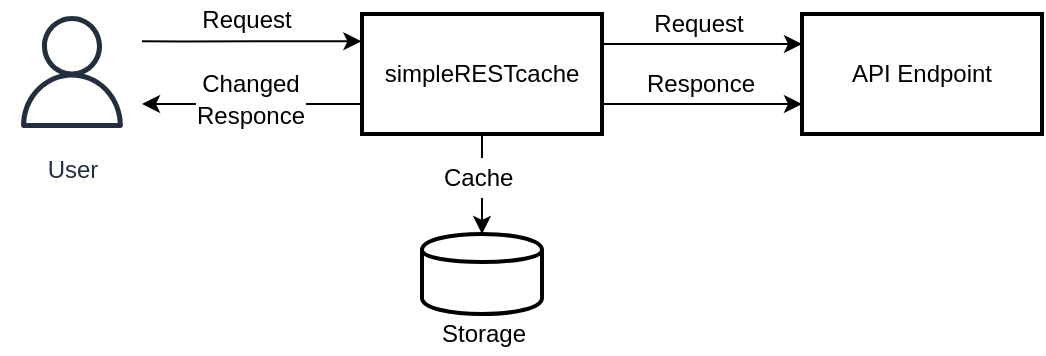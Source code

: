 <mxfile version="10.7.7" type="device"><diagram id="VdoMpHC2FVBcu7IaQSCT" name="Overview"><mxGraphModel dx="599" dy="457" grid="1" gridSize="10" guides="1" tooltips="1" connect="1" arrows="1" fold="1" page="1" pageScale="1" pageWidth="850" pageHeight="1100" math="0" shadow="0"><root><mxCell id="BZ1s_CUWfkt0Uy9bCYvL-0"/><mxCell id="BZ1s_CUWfkt0Uy9bCYvL-1" parent="BZ1s_CUWfkt0Uy9bCYvL-0"/><mxCell id="BZ1s_CUWfkt0Uy9bCYvL-12" style="edgeStyle=orthogonalEdgeStyle;rounded=0;orthogonalLoop=1;jettySize=auto;html=1;exitX=0.5;exitY=1;exitDx=0;exitDy=0;entryX=0.5;entryY=0;entryDx=0;entryDy=0;" edge="1" parent="BZ1s_CUWfkt0Uy9bCYvL-1" source="BZ1s_CUWfkt0Uy9bCYvL-2" target="BZ1s_CUWfkt0Uy9bCYvL-8"><mxGeometry relative="1" as="geometry"/></mxCell><mxCell id="BZ1s_CUWfkt0Uy9bCYvL-13" style="edgeStyle=orthogonalEdgeStyle;rounded=0;orthogonalLoop=1;jettySize=auto;html=1;exitX=1;exitY=0.25;exitDx=0;exitDy=0;entryX=0;entryY=0.25;entryDx=0;entryDy=0;" edge="1" parent="BZ1s_CUWfkt0Uy9bCYvL-1" source="BZ1s_CUWfkt0Uy9bCYvL-2" target="BZ1s_CUWfkt0Uy9bCYvL-7"><mxGeometry relative="1" as="geometry"/></mxCell><mxCell id="BZ1s_CUWfkt0Uy9bCYvL-15" value="Request" style="text;html=1;resizable=0;points=[];align=center;verticalAlign=middle;labelBackgroundColor=#ffffff;" vertex="1" connectable="0" parent="BZ1s_CUWfkt0Uy9bCYvL-13"><mxGeometry x="-0.314" y="3" relative="1" as="geometry"><mxPoint x="13" y="-7" as="offset"/></mxGeometry></mxCell><mxCell id="BZ1s_CUWfkt0Uy9bCYvL-14" style="edgeStyle=orthogonalEdgeStyle;rounded=0;orthogonalLoop=1;jettySize=auto;html=1;exitX=-0.003;exitY=0.128;exitDx=0;exitDy=0;startArrow=classic;startFill=1;endArrow=none;endFill=0;exitPerimeter=0;" edge="1" parent="BZ1s_CUWfkt0Uy9bCYvL-1"><mxGeometry relative="1" as="geometry"><mxPoint x="289.667" y="273.667" as="sourcePoint"/><mxPoint x="180" y="273.667" as="targetPoint"/><Array as="points"><mxPoint x="200" y="274"/><mxPoint x="200" y="274"/></Array></mxGeometry></mxCell><mxCell id="BZ1s_CUWfkt0Uy9bCYvL-19" style="edgeStyle=orthogonalEdgeStyle;rounded=0;orthogonalLoop=1;jettySize=auto;html=1;exitX=0;exitY=0.75;exitDx=0;exitDy=0;startArrow=none;startFill=0;endArrow=classic;endFill=1;" edge="1" parent="BZ1s_CUWfkt0Uy9bCYvL-1" source="BZ1s_CUWfkt0Uy9bCYvL-2" target="BZ1s_CUWfkt0Uy9bCYvL-6"><mxGeometry relative="1" as="geometry"><Array as="points"><mxPoint x="230" y="305"/><mxPoint x="230" y="305"/></Array></mxGeometry></mxCell><mxCell id="BZ1s_CUWfkt0Uy9bCYvL-2" value="&lt;div&gt;&lt;span&gt;simpleRESTcache&lt;/span&gt;&lt;/div&gt;" style="rounded=0;whiteSpace=wrap;html=1;fillColor=#ffffff;strokeWidth=2;" vertex="1" parent="BZ1s_CUWfkt0Uy9bCYvL-1"><mxGeometry x="290" y="260" width="120" height="60" as="geometry"/></mxCell><mxCell id="BZ1s_CUWfkt0Uy9bCYvL-6" value="User" style="outlineConnect=0;fontColor=#232F3E;gradientColor=none;strokeColor=#232F3E;fillColor=#ffffff;dashed=0;verticalLabelPosition=bottom;verticalAlign=top;align=center;html=1;fontSize=12;fontStyle=0;aspect=fixed;shape=mxgraph.aws4.resourceIcon;resIcon=mxgraph.aws4.user;" vertex="1" parent="BZ1s_CUWfkt0Uy9bCYvL-1"><mxGeometry x="110" y="254" width="70" height="70" as="geometry"/></mxCell><mxCell id="BZ1s_CUWfkt0Uy9bCYvL-17" style="edgeStyle=orthogonalEdgeStyle;rounded=0;orthogonalLoop=1;jettySize=auto;html=1;exitX=0;exitY=0.75;exitDx=0;exitDy=0;entryX=1;entryY=0.75;entryDx=0;entryDy=0;startArrow=classic;startFill=1;endArrow=none;endFill=0;" edge="1" parent="BZ1s_CUWfkt0Uy9bCYvL-1" source="BZ1s_CUWfkt0Uy9bCYvL-7" target="BZ1s_CUWfkt0Uy9bCYvL-2"><mxGeometry relative="1" as="geometry"/></mxCell><mxCell id="BZ1s_CUWfkt0Uy9bCYvL-7" value="&lt;div&gt;&lt;span&gt;API Endpoint&lt;/span&gt;&lt;/div&gt;" style="rounded=0;whiteSpace=wrap;html=1;fillColor=#ffffff;strokeWidth=2;" vertex="1" parent="BZ1s_CUWfkt0Uy9bCYvL-1"><mxGeometry x="510" y="260" width="120" height="60" as="geometry"/></mxCell><mxCell id="BZ1s_CUWfkt0Uy9bCYvL-8" value="" style="shape=cylinder;whiteSpace=wrap;html=1;boundedLbl=1;backgroundOutline=1;strokeWidth=2;fillColor=#ffffff;" vertex="1" parent="BZ1s_CUWfkt0Uy9bCYvL-1"><mxGeometry x="320" y="370" width="60" height="40" as="geometry"/></mxCell><mxCell id="BZ1s_CUWfkt0Uy9bCYvL-9" value="Storage" style="text;html=1;resizable=0;points=[];autosize=1;align=left;verticalAlign=top;spacingTop=-4;" vertex="1" parent="BZ1s_CUWfkt0Uy9bCYvL-1"><mxGeometry x="328" y="410" width="60" height="20" as="geometry"/></mxCell><mxCell id="BZ1s_CUWfkt0Uy9bCYvL-16" value="Responce" style="text;html=1;resizable=0;points=[];align=center;verticalAlign=middle;labelBackgroundColor=#ffffff;" vertex="1" connectable="0" parent="BZ1s_CUWfkt0Uy9bCYvL-1"><mxGeometry x="443" y="302" as="geometry"><mxPoint x="16" y="-7" as="offset"/></mxGeometry></mxCell><mxCell id="BZ1s_CUWfkt0Uy9bCYvL-18" value="Request" style="text;html=1;resizable=0;points=[];align=center;verticalAlign=middle;labelBackgroundColor=#ffffff;" vertex="1" connectable="0" parent="BZ1s_CUWfkt0Uy9bCYvL-1"><mxGeometry x="218.833" y="270" as="geometry"><mxPoint x="13" y="-7" as="offset"/></mxGeometry></mxCell><mxCell id="BZ1s_CUWfkt0Uy9bCYvL-20" value="Changed" style="text;html=1;resizable=0;points=[];align=center;verticalAlign=middle;labelBackgroundColor=#ffffff;" vertex="1" connectable="0" parent="BZ1s_CUWfkt0Uy9bCYvL-1"><mxGeometry x="218" y="302" as="geometry"><mxPoint x="16" y="-7" as="offset"/></mxGeometry></mxCell><mxCell id="BZ1s_CUWfkt0Uy9bCYvL-21" value="Responce" style="text;html=1;resizable=0;points=[];align=center;verticalAlign=middle;labelBackgroundColor=#ffffff;" vertex="1" connectable="0" parent="BZ1s_CUWfkt0Uy9bCYvL-1"><mxGeometry x="218" y="318" as="geometry"><mxPoint x="16" y="-7" as="offset"/></mxGeometry></mxCell><mxCell id="BZ1s_CUWfkt0Uy9bCYvL-23" value="Cache" style="text;html=1;resizable=0;points=[];autosize=1;align=left;verticalAlign=top;spacingTop=-4;fillColor=#ffffff;" vertex="1" parent="BZ1s_CUWfkt0Uy9bCYvL-1"><mxGeometry x="329" y="332" width="50" height="20" as="geometry"/></mxCell></root></mxGraphModel></diagram><diagram id="iVb52mk4iZQDhQ7G0y_T" name="No cache"><mxGraphModel dx="898" dy="685" grid="1" gridSize="1" guides="1" tooltips="1" connect="1" arrows="1" fold="1" page="1" pageScale="1" pageWidth="850" pageHeight="1100" math="0" shadow="0"><root><mxCell id="0"/><mxCell id="1" parent="0"/><mxCell id="y1peF8xAwooBWRnXncCW-17" value="" style="rounded=0;whiteSpace=wrap;html=1;fillColor=none;" vertex="1" parent="1"><mxGeometry x="540" y="100" width="230" height="650" as="geometry"/></mxCell><mxCell id="y1peF8xAwooBWRnXncCW-14" value="" style="rounded=0;whiteSpace=wrap;html=1;fillColor=none;" vertex="1" parent="1"><mxGeometry x="310" y="100" width="230" height="650" as="geometry"/></mxCell><mxCell id="y1peF8xAwooBWRnXncCW-2" value="" style="rounded=0;whiteSpace=wrap;html=1;fillColor=none;" vertex="1" parent="1"><mxGeometry x="80" y="100" width="230" height="650" as="geometry"/></mxCell><mxCell id="y1peF8xAwooBWRnXncCW-34" value="&amp;nbsp;No cache&amp;nbsp;" style="edgeStyle=orthogonalEdgeStyle;rounded=0;orthogonalLoop=1;jettySize=auto;html=1;exitX=0.5;exitY=1;exitDx=0;exitDy=0;entryX=0;entryY=0.5;entryDx=0;entryDy=0;" edge="1" parent="1" source="y1peF8xAwooBWRnXncCW-3" target="y1peF8xAwooBWRnXncCW-7"><mxGeometry x="-0.487" y="31" relative="1" as="geometry"><mxPoint as="offset"/></mxGeometry></mxCell><mxCell id="y1peF8xAwooBWRnXncCW-3" value="Find cache" style="rounded=1;whiteSpace=wrap;html=1;shadow=0;comic=0;labelBackgroundColor=none;strokeColor=#000000;strokeWidth=1;fillColor=#ffffff;fontFamily=Verdana;fontSize=12;fontColor=#000000;align=center;arcSize=50;spacing=2;" vertex="1" parent="1"><mxGeometry x="112" y="260" width="164" height="35" as="geometry"/></mxCell><mxCell id="y1peF8xAwooBWRnXncCW-4" value="Save to cache" style="rounded=1;whiteSpace=wrap;html=1;shadow=0;comic=0;labelBackgroundColor=none;strokeColor=#000000;strokeWidth=1;fillColor=#ffffff;fontFamily=Verdana;fontSize=12;fontColor=#000000;align=center;arcSize=50;" vertex="1" parent="1"><mxGeometry x="125" y="538" width="140" height="23" as="geometry"/></mxCell><mxCell id="y1peF8xAwooBWRnXncCW-19" style="edgeStyle=orthogonalEdgeStyle;rounded=0;orthogonalLoop=1;jettySize=auto;html=1;exitX=0.25;exitY=1;exitDx=0;exitDy=0;entryX=1;entryY=0.5;entryDx=0;entryDy=0;" edge="1" parent="1" source="y1peF8xAwooBWRnXncCW-5" target="y1peF8xAwooBWRnXncCW-3"><mxGeometry relative="1" as="geometry"/></mxCell><mxCell id="996xg2HAxaKc2nIKLJL5-2" style="edgeStyle=orthogonalEdgeStyle;rounded=0;orthogonalLoop=1;jettySize=auto;html=1;exitX=0.75;exitY=1;exitDx=0;exitDy=0;entryX=0;entryY=0.5;entryDx=0;entryDy=0;" edge="1" parent="1" source="y1peF8xAwooBWRnXncCW-5" target="996xg2HAxaKc2nIKLJL5-1"><mxGeometry relative="1" as="geometry"/></mxCell><mxCell id="y1peF8xAwooBWRnXncCW-5" value="" style="whiteSpace=wrap;html=1;rounded=0;shadow=0;comic=0;labelBackgroundColor=none;strokeColor=#000000;strokeWidth=1;fillColor=#000000;fontFamily=Verdana;fontSize=12;fontColor=#000000;align=center;rotation=0;" vertex="1" parent="1"><mxGeometry x="351.5" y="240" width="147" height="10" as="geometry"/></mxCell><mxCell id="y1peF8xAwooBWRnXncCW-6" style="edgeStyle=orthogonalEdgeStyle;rounded=0;html=1;labelBackgroundColor=none;startArrow=none;startFill=0;startSize=5;endArrow=classicThin;endFill=1;endSize=5;jettySize=auto;orthogonalLoop=1;strokeColor=#000000;strokeWidth=1;fontFamily=Verdana;fontSize=12;fontColor=#000000;entryX=0.5;entryY=0;entryDx=0;entryDy=0;" edge="1" parent="1" target="y1peF8xAwooBWRnXncCW-8"><mxGeometry relative="1" as="geometry"><mxPoint x="325.333" y="170.5" as="targetPoint"/><mxPoint x="425" y="160" as="sourcePoint"/></mxGeometry></mxCell><mxCell id="y1peF8xAwooBWRnXncCW-7" value="Wait responce from Endpoint API" style="rounded=1;whiteSpace=wrap;html=1;shadow=0;comic=0;labelBackgroundColor=none;strokeColor=#000000;strokeWidth=1;fillColor=#ffffff;fontFamily=Verdana;fontSize=12;fontColor=#000000;align=center;arcSize=50;" vertex="1" parent="1"><mxGeometry x="358.5" y="350" width="140" height="35" as="geometry"/></mxCell><mxCell id="y1peF8xAwooBWRnXncCW-18" style="edgeStyle=orthogonalEdgeStyle;rounded=0;orthogonalLoop=1;jettySize=auto;html=1;exitX=0.5;exitY=1;exitDx=0;exitDy=0;entryX=0.5;entryY=0;entryDx=0;entryDy=0;" edge="1" parent="1" source="y1peF8xAwooBWRnXncCW-8" target="y1peF8xAwooBWRnXncCW-5"><mxGeometry relative="1" as="geometry"/></mxCell><mxCell id="y1peF8xAwooBWRnXncCW-8" value="Request" style="html=1;" vertex="1" parent="1"><mxGeometry x="382.5" y="180" width="85" height="33" as="geometry"/></mxCell><mxCell id="y1peF8xAwooBWRnXncCW-24" style="edgeStyle=orthogonalEdgeStyle;rounded=0;orthogonalLoop=1;jettySize=auto;html=1;exitX=0.5;exitY=1;exitDx=0;exitDy=0;entryX=0.5;entryY=0;entryDx=0;entryDy=0;" edge="1" parent="1" source="y1peF8xAwooBWRnXncCW-9" target="y1peF8xAwooBWRnXncCW-10"><mxGeometry relative="1" as="geometry"/></mxCell><mxCell id="y1peF8xAwooBWRnXncCW-9" value="Parse making a needed responce" style="rounded=1;whiteSpace=wrap;html=1;shadow=0;comic=0;labelBackgroundColor=none;strokeColor=#000000;strokeWidth=1;fillColor=#ffffff;fontFamily=Verdana;fontSize=12;fontColor=#000000;align=center;arcSize=50;" vertex="1" parent="1"><mxGeometry x="345" y="419.5" width="160" height="55" as="geometry"/></mxCell><mxCell id="y1peF8xAwooBWRnXncCW-25" style="edgeStyle=orthogonalEdgeStyle;rounded=0;orthogonalLoop=1;jettySize=auto;html=1;exitX=0.25;exitY=1;exitDx=0;exitDy=0;entryX=1;entryY=0.5;entryDx=0;entryDy=0;" edge="1" parent="1" source="y1peF8xAwooBWRnXncCW-10" target="y1peF8xAwooBWRnXncCW-4"><mxGeometry relative="1" as="geometry"/></mxCell><mxCell id="y1peF8xAwooBWRnXncCW-26" style="edgeStyle=orthogonalEdgeStyle;rounded=0;orthogonalLoop=1;jettySize=auto;html=1;exitX=0.75;exitY=1;exitDx=0;exitDy=0;entryX=0.5;entryY=0;entryDx=0;entryDy=0;" edge="1" parent="1" source="y1peF8xAwooBWRnXncCW-10" target="y1peF8xAwooBWRnXncCW-12"><mxGeometry relative="1" as="geometry"/></mxCell><mxCell id="y1peF8xAwooBWRnXncCW-10" value="" style="whiteSpace=wrap;html=1;rounded=0;shadow=0;comic=0;labelBackgroundColor=none;strokeColor=#000000;strokeWidth=1;fillColor=#000000;fontFamily=Verdana;fontSize=12;fontColor=#000000;align=center;rotation=0;" vertex="1" parent="1"><mxGeometry x="351.5" y="514" width="147" height="10" as="geometry"/></mxCell><mxCell id="y1peF8xAwooBWRnXncCW-11" value="" style="ellipse;whiteSpace=wrap;html=1;rounded=0;shadow=0;comic=0;labelBackgroundColor=none;strokeColor=#000000;strokeWidth=1;fillColor=#000000;fontFamily=Verdana;fontSize=12;fontColor=#000000;align=center;" vertex="1" parent="1"><mxGeometry x="405" y="688" width="40" height="40" as="geometry"/></mxCell><mxCell id="y1peF8xAwooBWRnXncCW-27" style="edgeStyle=orthogonalEdgeStyle;rounded=0;orthogonalLoop=1;jettySize=auto;html=1;exitX=0.5;exitY=1;exitDx=0;exitDy=0;" edge="1" parent="1" source="y1peF8xAwooBWRnXncCW-12" target="y1peF8xAwooBWRnXncCW-11"><mxGeometry relative="1" as="geometry"/></mxCell><mxCell id="y1peF8xAwooBWRnXncCW-12" value="Responce" style="html=1;" vertex="1" parent="1"><mxGeometry x="370" y="615" width="110" height="50" as="geometry"/></mxCell><mxCell id="y1peF8xAwooBWRnXncCW-23" style="edgeStyle=orthogonalEdgeStyle;rounded=0;orthogonalLoop=1;jettySize=auto;html=1;exitX=0.5;exitY=1;exitDx=0;exitDy=0;entryX=1;entryY=0.5;entryDx=0;entryDy=0;" edge="1" parent="1" source="y1peF8xAwooBWRnXncCW-13" target="y1peF8xAwooBWRnXncCW-9"><mxGeometry relative="1" as="geometry"/></mxCell><mxCell id="y1peF8xAwooBWRnXncCW-33" value="Responce" style="text;html=1;resizable=0;points=[];align=center;verticalAlign=middle;labelBackgroundColor=#ffffff;" vertex="1" connectable="0" parent="y1peF8xAwooBWRnXncCW-23"><mxGeometry x="-0.056" y="-37" relative="1" as="geometry"><mxPoint x="21" y="27" as="offset"/></mxGeometry></mxCell><mxCell id="y1peF8xAwooBWRnXncCW-13" value="Requesting&lt;br&gt;API Endpoint" style="rounded=1;whiteSpace=wrap;html=1;shadow=0;comic=0;labelBackgroundColor=none;strokeColor=#000000;strokeWidth=1;fillColor=#ffffff;fontFamily=Verdana;fontSize=12;fontColor=#000000;align=center;arcSize=50;" vertex="1" parent="1"><mxGeometry x="574" y="370" width="167" height="41" as="geometry"/></mxCell><mxCell id="y1peF8xAwooBWRnXncCW-15" value="" style="ellipse;whiteSpace=wrap;html=1;rounded=0;shadow=0;comic=0;labelBackgroundColor=none;strokeColor=#000000;strokeWidth=1;fillColor=#000000;fontFamily=Verdana;fontSize=12;fontColor=#000000;align=center;" vertex="1" parent="1"><mxGeometry x="405" y="120" width="40" height="40" as="geometry"/></mxCell><mxCell id="y1peF8xAwooBWRnXncCW-35" value="Storage" style="rounded=0;whiteSpace=wrap;html=1;fillColor=#ffffff;" vertex="1" parent="1"><mxGeometry x="80" y="80" width="230" height="20" as="geometry"/></mxCell><mxCell id="y1peF8xAwooBWRnXncCW-36" value="simpleRESTcache" style="rounded=0;whiteSpace=wrap;html=1;fillColor=#ffffff;" vertex="1" parent="1"><mxGeometry x="310" y="80" width="230" height="20" as="geometry"/></mxCell><mxCell id="y1peF8xAwooBWRnXncCW-37" value="API Endpoint" style="rounded=0;whiteSpace=wrap;html=1;fillColor=#ffffff;" vertex="1" parent="1"><mxGeometry x="540" y="80" width="230" height="20" as="geometry"/></mxCell><mxCell id="996xg2HAxaKc2nIKLJL5-3" style="edgeStyle=orthogonalEdgeStyle;rounded=0;orthogonalLoop=1;jettySize=auto;html=1;exitX=0.5;exitY=1;exitDx=0;exitDy=0;entryX=0.5;entryY=0;entryDx=0;entryDy=0;" edge="1" parent="1" source="996xg2HAxaKc2nIKLJL5-1" target="y1peF8xAwooBWRnXncCW-13"><mxGeometry relative="1" as="geometry"/></mxCell><mxCell id="996xg2HAxaKc2nIKLJL5-1" value="&lt;span&gt;Wait a little bit&lt;br&gt;&lt;/span&gt;&lt;span&gt;Hoping there is cache in storage&lt;/span&gt;" style="rounded=1;whiteSpace=wrap;html=1;shadow=0;comic=0;labelBackgroundColor=none;strokeColor=#000000;strokeWidth=1;fillColor=#ffffff;fontFamily=Verdana;fontSize=12;fontColor=#000000;align=center;arcSize=50;spacing=2;" vertex="1" parent="1"><mxGeometry x="576" y="273" width="164" height="50" as="geometry"/></mxCell></root></mxGraphModel></diagram><diagram id="WO2aafjwmQnfJt40_ihT" name="Not expired cache with cancel"><mxGraphModel dx="898" dy="685" grid="1" gridSize="1" guides="1" tooltips="1" connect="1" arrows="1" fold="1" page="1" pageScale="1" pageWidth="850" pageHeight="1100" math="0" shadow="0"><root><mxCell id="vsHIgrdti_kyOjZ0PxV4-0"/><mxCell id="vsHIgrdti_kyOjZ0PxV4-1" parent="vsHIgrdti_kyOjZ0PxV4-0"/><mxCell id="qEgycp3qXWNIciR0NiqW-0" value="" style="rounded=0;whiteSpace=wrap;html=1;fillColor=none;" vertex="1" parent="vsHIgrdti_kyOjZ0PxV4-1"><mxGeometry x="540" y="100" width="230" height="550" as="geometry"/></mxCell><mxCell id="qEgycp3qXWNIciR0NiqW-1" value="" style="rounded=0;whiteSpace=wrap;html=1;fillColor=none;" vertex="1" parent="vsHIgrdti_kyOjZ0PxV4-1"><mxGeometry x="310" y="100" width="230" height="550" as="geometry"/></mxCell><mxCell id="qEgycp3qXWNIciR0NiqW-2" value="" style="rounded=0;whiteSpace=wrap;html=1;fillColor=none;" vertex="1" parent="vsHIgrdti_kyOjZ0PxV4-1"><mxGeometry x="80" y="100" width="230" height="550" as="geometry"/></mxCell><mxCell id="qEgycp3qXWNIciR0NiqW-3" value="Cache" style="edgeStyle=orthogonalEdgeStyle;rounded=0;orthogonalLoop=1;jettySize=auto;html=1;exitX=0.5;exitY=1;exitDx=0;exitDy=0;entryX=0;entryY=0.5;entryDx=0;entryDy=0;" edge="1" parent="vsHIgrdti_kyOjZ0PxV4-1" source="qEgycp3qXWNIciR0NiqW-4" target="qEgycp3qXWNIciR0NiqW-10"><mxGeometry x="-0.525" y="23" relative="1" as="geometry"><mxPoint as="offset"/></mxGeometry></mxCell><mxCell id="qEgycp3qXWNIciR0NiqW-4" value="Find cache" style="rounded=1;whiteSpace=wrap;html=1;shadow=0;comic=0;labelBackgroundColor=none;strokeColor=#000000;strokeWidth=1;fillColor=#ffffff;fontFamily=Verdana;fontSize=12;fontColor=#000000;align=center;arcSize=50;spacing=2;" vertex="1" parent="vsHIgrdti_kyOjZ0PxV4-1"><mxGeometry x="112" y="254" width="164" height="35" as="geometry"/></mxCell><mxCell id="qEgycp3qXWNIciR0NiqW-6" style="edgeStyle=orthogonalEdgeStyle;rounded=0;orthogonalLoop=1;jettySize=auto;html=1;exitX=0.25;exitY=1;exitDx=0;exitDy=0;entryX=1;entryY=0.5;entryDx=0;entryDy=0;" edge="1" parent="vsHIgrdti_kyOjZ0PxV4-1" source="qEgycp3qXWNIciR0NiqW-8" target="qEgycp3qXWNIciR0NiqW-4"><mxGeometry relative="1" as="geometry"/></mxCell><mxCell id="qEgycp3qXWNIciR0NiqW-7" style="edgeStyle=orthogonalEdgeStyle;rounded=0;orthogonalLoop=1;jettySize=auto;html=1;exitX=0.75;exitY=1;exitDx=0;exitDy=0;entryX=0.5;entryY=0;entryDx=0;entryDy=0;" edge="1" parent="vsHIgrdti_kyOjZ0PxV4-1" source="qEgycp3qXWNIciR0NiqW-8" target="qEgycp3qXWNIciR0NiqW-38"><mxGeometry relative="1" as="geometry"><mxPoint x="658" y="340" as="targetPoint"/></mxGeometry></mxCell><mxCell id="qEgycp3qXWNIciR0NiqW-8" value="" style="whiteSpace=wrap;html=1;rounded=0;shadow=0;comic=0;labelBackgroundColor=none;strokeColor=#000000;strokeWidth=1;fillColor=#000000;fontFamily=Verdana;fontSize=12;fontColor=#000000;align=center;rotation=0;" vertex="1" parent="vsHIgrdti_kyOjZ0PxV4-1"><mxGeometry x="351.5" y="240" width="147" height="10" as="geometry"/></mxCell><mxCell id="qEgycp3qXWNIciR0NiqW-9" style="edgeStyle=orthogonalEdgeStyle;rounded=0;html=1;labelBackgroundColor=none;startArrow=none;startFill=0;startSize=5;endArrow=classicThin;endFill=1;endSize=5;jettySize=auto;orthogonalLoop=1;strokeColor=#000000;strokeWidth=1;fontFamily=Verdana;fontSize=12;fontColor=#000000;entryX=0.5;entryY=0;entryDx=0;entryDy=0;" edge="1" parent="vsHIgrdti_kyOjZ0PxV4-1" target="qEgycp3qXWNIciR0NiqW-12"><mxGeometry relative="1" as="geometry"><mxPoint x="325.333" y="170.5" as="targetPoint"/><mxPoint x="425" y="160" as="sourcePoint"/></mxGeometry></mxCell><mxCell id="qEgycp3qXWNIciR0NiqW-34" style="edgeStyle=orthogonalEdgeStyle;rounded=0;orthogonalLoop=1;jettySize=auto;html=1;exitX=0.5;exitY=1;exitDx=0;exitDy=0;entryX=0.5;entryY=0;entryDx=0;entryDy=0;" edge="1" parent="vsHIgrdti_kyOjZ0PxV4-1" source="qEgycp3qXWNIciR0NiqW-10" target="qEgycp3qXWNIciR0NiqW-33"><mxGeometry relative="1" as="geometry"/></mxCell><mxCell id="qEgycp3qXWNIciR0NiqW-10" value="There is a not expired&lt;br&gt;cache&lt;br&gt;" style="rounded=1;whiteSpace=wrap;html=1;shadow=0;comic=0;labelBackgroundColor=none;strokeColor=#000000;strokeWidth=1;fillColor=#ffffff;fontFamily=Verdana;fontSize=12;fontColor=#000000;align=center;arcSize=50;" vertex="1" parent="vsHIgrdti_kyOjZ0PxV4-1"><mxGeometry x="353" y="335" width="152" height="35" as="geometry"/></mxCell><mxCell id="qEgycp3qXWNIciR0NiqW-11" style="edgeStyle=orthogonalEdgeStyle;rounded=0;orthogonalLoop=1;jettySize=auto;html=1;exitX=0.5;exitY=1;exitDx=0;exitDy=0;entryX=0.5;entryY=0;entryDx=0;entryDy=0;" edge="1" parent="vsHIgrdti_kyOjZ0PxV4-1" source="qEgycp3qXWNIciR0NiqW-12" target="qEgycp3qXWNIciR0NiqW-8"><mxGeometry relative="1" as="geometry"/></mxCell><mxCell id="qEgycp3qXWNIciR0NiqW-12" value="Request" style="html=1;" vertex="1" parent="vsHIgrdti_kyOjZ0PxV4-1"><mxGeometry x="382.5" y="180" width="85" height="33" as="geometry"/></mxCell><mxCell id="qEgycp3qXWNIciR0NiqW-18" value="" style="ellipse;whiteSpace=wrap;html=1;rounded=0;shadow=0;comic=0;labelBackgroundColor=none;strokeColor=#000000;strokeWidth=1;fillColor=#000000;fontFamily=Verdana;fontSize=12;fontColor=#000000;align=center;" vertex="1" parent="vsHIgrdti_kyOjZ0PxV4-1"><mxGeometry x="405" y="576.5" width="40" height="40" as="geometry"/></mxCell><mxCell id="qEgycp3qXWNIciR0NiqW-19" style="edgeStyle=orthogonalEdgeStyle;rounded=0;orthogonalLoop=1;jettySize=auto;html=1;exitX=0.5;exitY=1;exitDx=0;exitDy=0;" edge="1" parent="vsHIgrdti_kyOjZ0PxV4-1" source="qEgycp3qXWNIciR0NiqW-20" target="qEgycp3qXWNIciR0NiqW-18"><mxGeometry relative="1" as="geometry"/></mxCell><mxCell id="qEgycp3qXWNIciR0NiqW-20" value="Responce" style="html=1;" vertex="1" parent="vsHIgrdti_kyOjZ0PxV4-1"><mxGeometry x="370" y="503.5" width="110" height="50" as="geometry"/></mxCell><mxCell id="qEgycp3qXWNIciR0NiqW-23" value="Requesting&lt;br&gt;API Endpoint" style="rounded=1;whiteSpace=wrap;html=1;shadow=0;comic=0;labelBackgroundColor=none;strokeColor=#000000;strokeWidth=1;fillColor=#ffffff;fontFamily=Verdana;fontSize=12;fontColor=#000000;align=center;arcSize=50;" vertex="1" parent="vsHIgrdti_kyOjZ0PxV4-1"><mxGeometry x="577.5" y="520" width="155" height="40" as="geometry"/></mxCell><mxCell id="qEgycp3qXWNIciR0NiqW-24" value="" style="ellipse;whiteSpace=wrap;html=1;rounded=0;shadow=0;comic=0;labelBackgroundColor=none;strokeColor=#000000;strokeWidth=1;fillColor=#000000;fontFamily=Verdana;fontSize=12;fontColor=#000000;align=center;" vertex="1" parent="vsHIgrdti_kyOjZ0PxV4-1"><mxGeometry x="405" y="120" width="40" height="40" as="geometry"/></mxCell><mxCell id="qEgycp3qXWNIciR0NiqW-26" value="Storage" style="rounded=0;whiteSpace=wrap;html=1;fillColor=#ffffff;" vertex="1" parent="vsHIgrdti_kyOjZ0PxV4-1"><mxGeometry x="80" y="80" width="230" height="20" as="geometry"/></mxCell><mxCell id="qEgycp3qXWNIciR0NiqW-27" value="simpleRESTcache" style="rounded=0;whiteSpace=wrap;html=1;fillColor=#ffffff;" vertex="1" parent="vsHIgrdti_kyOjZ0PxV4-1"><mxGeometry x="310" y="80" width="230" height="20" as="geometry"/></mxCell><mxCell id="qEgycp3qXWNIciR0NiqW-28" value="API Endpoint" style="rounded=0;whiteSpace=wrap;html=1;fillColor=#ffffff;" vertex="1" parent="vsHIgrdti_kyOjZ0PxV4-1"><mxGeometry x="540" y="80" width="230" height="20" as="geometry"/></mxCell><mxCell id="qEgycp3qXWNIciR0NiqW-35" style="edgeStyle=orthogonalEdgeStyle;rounded=0;orthogonalLoop=1;jettySize=auto;html=1;exitX=0.25;exitY=1;exitDx=0;exitDy=0;entryX=0.5;entryY=0;entryDx=0;entryDy=0;" edge="1" parent="vsHIgrdti_kyOjZ0PxV4-1" source="qEgycp3qXWNIciR0NiqW-33" target="qEgycp3qXWNIciR0NiqW-20"><mxGeometry relative="1" as="geometry"/></mxCell><mxCell id="qEgycp3qXWNIciR0NiqW-36" style="edgeStyle=orthogonalEdgeStyle;rounded=0;orthogonalLoop=1;jettySize=auto;html=1;exitX=0.75;exitY=1;exitDx=0;exitDy=0;entryX=0;entryY=0.5;entryDx=0;entryDy=0;" edge="1" parent="vsHIgrdti_kyOjZ0PxV4-1" source="qEgycp3qXWNIciR0NiqW-33" target="qEgycp3qXWNIciR0NiqW-37"><mxGeometry relative="1" as="geometry"><mxPoint x="620" y="440" as="targetPoint"/></mxGeometry></mxCell><mxCell id="qEgycp3qXWNIciR0NiqW-33" value="" style="whiteSpace=wrap;html=1;rounded=0;shadow=0;comic=0;labelBackgroundColor=none;strokeColor=#000000;strokeWidth=1;fillColor=#000000;fontFamily=Verdana;fontSize=12;fontColor=#000000;align=center;rotation=0;" vertex="1" parent="vsHIgrdti_kyOjZ0PxV4-1"><mxGeometry x="355" y="410" width="147" height="10" as="geometry"/></mxCell><mxCell id="qEgycp3qXWNIciR0NiqW-37" value="Stopping request" style="rounded=1;whiteSpace=wrap;html=1;shadow=0;comic=0;labelBackgroundColor=none;strokeColor=#000000;strokeWidth=1;fillColor=#ffffff;fontFamily=Verdana;fontSize=12;fontColor=#000000;align=center;arcSize=50;" vertex="1" parent="vsHIgrdti_kyOjZ0PxV4-1"><mxGeometry x="604" y="440" width="102" height="30" as="geometry"/></mxCell><mxCell id="qEgycp3qXWNIciR0NiqW-40" style="edgeStyle=orthogonalEdgeStyle;rounded=0;orthogonalLoop=1;jettySize=auto;html=1;exitX=0.5;exitY=1;exitDx=0;exitDy=0;" edge="1" parent="vsHIgrdti_kyOjZ0PxV4-1" source="qEgycp3qXWNIciR0NiqW-38" target="qEgycp3qXWNIciR0NiqW-39"><mxGeometry relative="1" as="geometry"/></mxCell><mxCell id="qEgycp3qXWNIciR0NiqW-38" value="&lt;span&gt;Wait a little bit&lt;br&gt;&lt;/span&gt;&lt;span&gt;Hoping there is cache in storage&lt;/span&gt;" style="rounded=1;whiteSpace=wrap;html=1;shadow=0;comic=0;labelBackgroundColor=none;strokeColor=#000000;strokeWidth=1;fillColor=#ffffff;fontFamily=Verdana;fontSize=12;fontColor=#000000;align=center;arcSize=50;spacing=2;" vertex="1" parent="vsHIgrdti_kyOjZ0PxV4-1"><mxGeometry x="571" y="310" width="164" height="50" as="geometry"/></mxCell><mxCell id="qEgycp3qXWNIciR0NiqW-39" value="" style="shape=image;html=1;verticalAlign=top;verticalLabelPosition=bottom;labelBackgroundColor=#ffffff;imageAspect=0;aspect=fixed;image=https://cdn0.iconfinder.com/data/icons/slim-square-icons-basics/100/basics-22-128.png;fillColor=#ffffff;" vertex="1" parent="vsHIgrdti_kyOjZ0PxV4-1"><mxGeometry x="642.5" y="399.5" width="21" height="21" as="geometry"/></mxCell><mxCell id="qEgycp3qXWNIciR0NiqW-46" style="edgeStyle=orthogonalEdgeStyle;rounded=0;orthogonalLoop=1;jettySize=auto;html=1;exitX=0.5;exitY=1;exitDx=0;exitDy=0;" edge="1" parent="vsHIgrdti_kyOjZ0PxV4-1" source="qEgycp3qXWNIciR0NiqW-1" target="qEgycp3qXWNIciR0NiqW-1"><mxGeometry relative="1" as="geometry"/></mxCell></root></mxGraphModel></diagram><diagram id="wbCdYl-5dJzSUtDHy6Cw" name="Not expired cache without cancel"><mxGraphModel dx="898" dy="685" grid="1" gridSize="1" guides="1" tooltips="1" connect="1" arrows="1" fold="1" page="1" pageScale="1" pageWidth="850" pageHeight="1100" math="0" shadow="0"><root><mxCell id="EVCawt0gWiqYCZRr7Nze-0"/><mxCell id="EVCawt0gWiqYCZRr7Nze-1" parent="EVCawt0gWiqYCZRr7Nze-0"/><mxCell id="A8AmP3PdQgvDfLXcnGi_-0" value="" style="rounded=0;whiteSpace=wrap;html=1;fillColor=none;" vertex="1" parent="EVCawt0gWiqYCZRr7Nze-1"><mxGeometry x="540" y="100" width="230" height="620" as="geometry"/></mxCell><mxCell id="A8AmP3PdQgvDfLXcnGi_-1" value="" style="rounded=0;whiteSpace=wrap;html=1;fillColor=none;" vertex="1" parent="EVCawt0gWiqYCZRr7Nze-1"><mxGeometry x="310" y="100" width="230" height="620" as="geometry"/></mxCell><mxCell id="A8AmP3PdQgvDfLXcnGi_-2" value="" style="rounded=0;whiteSpace=wrap;html=1;fillColor=none;" vertex="1" parent="EVCawt0gWiqYCZRr7Nze-1"><mxGeometry x="80" y="100" width="230" height="620" as="geometry"/></mxCell><mxCell id="A8AmP3PdQgvDfLXcnGi_-3" value="Cache" style="edgeStyle=orthogonalEdgeStyle;rounded=0;orthogonalLoop=1;jettySize=auto;html=1;exitX=0.5;exitY=1;exitDx=0;exitDy=0;entryX=0;entryY=0.5;entryDx=0;entryDy=0;" edge="1" parent="EVCawt0gWiqYCZRr7Nze-1" source="A8AmP3PdQgvDfLXcnGi_-4" target="A8AmP3PdQgvDfLXcnGi_-10"><mxGeometry x="-0.516" y="23" relative="1" as="geometry"><mxPoint as="offset"/></mxGeometry></mxCell><mxCell id="A8AmP3PdQgvDfLXcnGi_-4" value="Find cache" style="rounded=1;whiteSpace=wrap;html=1;shadow=0;comic=0;labelBackgroundColor=none;strokeColor=#000000;strokeWidth=1;fillColor=#ffffff;fontFamily=Verdana;fontSize=12;fontColor=#000000;align=center;arcSize=50;spacing=2;" vertex="1" parent="EVCawt0gWiqYCZRr7Nze-1"><mxGeometry x="112" y="254" width="164" height="35" as="geometry"/></mxCell><mxCell id="A8AmP3PdQgvDfLXcnGi_-5" style="edgeStyle=orthogonalEdgeStyle;rounded=0;orthogonalLoop=1;jettySize=auto;html=1;exitX=0.25;exitY=1;exitDx=0;exitDy=0;entryX=1;entryY=0.5;entryDx=0;entryDy=0;" edge="1" parent="EVCawt0gWiqYCZRr7Nze-1" source="A8AmP3PdQgvDfLXcnGi_-7" target="A8AmP3PdQgvDfLXcnGi_-4"><mxGeometry relative="1" as="geometry"/></mxCell><mxCell id="A8AmP3PdQgvDfLXcnGi_-6" style="edgeStyle=orthogonalEdgeStyle;rounded=0;orthogonalLoop=1;jettySize=auto;html=1;exitX=0.75;exitY=1;exitDx=0;exitDy=0;entryX=0.5;entryY=0;entryDx=0;entryDy=0;" edge="1" parent="EVCawt0gWiqYCZRr7Nze-1" source="A8AmP3PdQgvDfLXcnGi_-7" target="A8AmP3PdQgvDfLXcnGi_-26"><mxGeometry relative="1" as="geometry"><mxPoint x="658" y="340" as="targetPoint"/></mxGeometry></mxCell><mxCell id="A8AmP3PdQgvDfLXcnGi_-7" value="" style="whiteSpace=wrap;html=1;rounded=0;shadow=0;comic=0;labelBackgroundColor=none;strokeColor=#000000;strokeWidth=1;fillColor=#000000;fontFamily=Verdana;fontSize=12;fontColor=#000000;align=center;rotation=0;" vertex="1" parent="EVCawt0gWiqYCZRr7Nze-1"><mxGeometry x="351.5" y="240" width="147" height="10" as="geometry"/></mxCell><mxCell id="A8AmP3PdQgvDfLXcnGi_-8" style="edgeStyle=orthogonalEdgeStyle;rounded=0;html=1;labelBackgroundColor=none;startArrow=none;startFill=0;startSize=5;endArrow=classicThin;endFill=1;endSize=5;jettySize=auto;orthogonalLoop=1;strokeColor=#000000;strokeWidth=1;fontFamily=Verdana;fontSize=12;fontColor=#000000;entryX=0.5;entryY=0;entryDx=0;entryDy=0;" edge="1" parent="EVCawt0gWiqYCZRr7Nze-1" target="A8AmP3PdQgvDfLXcnGi_-12"><mxGeometry relative="1" as="geometry"><mxPoint x="325.333" y="170.5" as="targetPoint"/><mxPoint x="425" y="160" as="sourcePoint"/></mxGeometry></mxCell><mxCell id="A8AmP3PdQgvDfLXcnGi_-9" style="edgeStyle=orthogonalEdgeStyle;rounded=0;orthogonalLoop=1;jettySize=auto;html=1;exitX=0.5;exitY=1;exitDx=0;exitDy=0;entryX=0.5;entryY=0;entryDx=0;entryDy=0;" edge="1" parent="EVCawt0gWiqYCZRr7Nze-1" source="A8AmP3PdQgvDfLXcnGi_-10" target="A8AmP3PdQgvDfLXcnGi_-23"><mxGeometry relative="1" as="geometry"/></mxCell><mxCell id="A8AmP3PdQgvDfLXcnGi_-10" value="There is a not expired&lt;br&gt;cache&lt;br&gt;" style="rounded=1;whiteSpace=wrap;html=1;shadow=0;comic=0;labelBackgroundColor=none;strokeColor=#000000;strokeWidth=1;fillColor=#ffffff;fontFamily=Verdana;fontSize=12;fontColor=#000000;align=center;arcSize=50;" vertex="1" parent="EVCawt0gWiqYCZRr7Nze-1"><mxGeometry x="353" y="335" width="152" height="35" as="geometry"/></mxCell><mxCell id="A8AmP3PdQgvDfLXcnGi_-11" style="edgeStyle=orthogonalEdgeStyle;rounded=0;orthogonalLoop=1;jettySize=auto;html=1;exitX=0.5;exitY=1;exitDx=0;exitDy=0;entryX=0.5;entryY=0;entryDx=0;entryDy=0;" edge="1" parent="EVCawt0gWiqYCZRr7Nze-1" source="A8AmP3PdQgvDfLXcnGi_-12" target="A8AmP3PdQgvDfLXcnGi_-7"><mxGeometry relative="1" as="geometry"/></mxCell><mxCell id="A8AmP3PdQgvDfLXcnGi_-12" value="Request" style="html=1;" vertex="1" parent="EVCawt0gWiqYCZRr7Nze-1"><mxGeometry x="382.5" y="180" width="85" height="33" as="geometry"/></mxCell><mxCell id="A8AmP3PdQgvDfLXcnGi_-13" value="" style="ellipse;whiteSpace=wrap;html=1;rounded=0;shadow=0;comic=0;labelBackgroundColor=none;strokeColor=#000000;strokeWidth=1;fillColor=#000000;fontFamily=Verdana;fontSize=12;fontColor=#000000;align=center;" vertex="1" parent="EVCawt0gWiqYCZRr7Nze-1"><mxGeometry x="405" y="576.5" width="40" height="40" as="geometry"/></mxCell><mxCell id="A8AmP3PdQgvDfLXcnGi_-14" style="edgeStyle=orthogonalEdgeStyle;rounded=0;orthogonalLoop=1;jettySize=auto;html=1;exitX=0.5;exitY=1;exitDx=0;exitDy=0;" edge="1" parent="EVCawt0gWiqYCZRr7Nze-1" source="A8AmP3PdQgvDfLXcnGi_-15" target="A8AmP3PdQgvDfLXcnGi_-13"><mxGeometry relative="1" as="geometry"/></mxCell><mxCell id="A8AmP3PdQgvDfLXcnGi_-15" value="Responce" style="html=1;" vertex="1" parent="EVCawt0gWiqYCZRr7Nze-1"><mxGeometry x="370" y="503.5" width="110" height="50" as="geometry"/></mxCell><mxCell id="hRCtFzRjxni-eff5SZc7-1" style="edgeStyle=orthogonalEdgeStyle;rounded=0;orthogonalLoop=1;jettySize=auto;html=1;exitX=0.5;exitY=1;exitDx=0;exitDy=0;entryX=1;entryY=0.5;entryDx=0;entryDy=0;" edge="1" parent="EVCawt0gWiqYCZRr7Nze-1" source="A8AmP3PdQgvDfLXcnGi_-16" target="hRCtFzRjxni-eff5SZc7-0"><mxGeometry relative="1" as="geometry"/></mxCell><mxCell id="hRCtFzRjxni-eff5SZc7-2" value="Responce" style="text;html=1;resizable=0;points=[];align=center;verticalAlign=middle;labelBackgroundColor=#ffffff;" vertex="1" connectable="0" parent="hRCtFzRjxni-eff5SZc7-1"><mxGeometry x="0.234" y="-36" relative="1" as="geometry"><mxPoint x="5" y="-10" as="offset"/></mxGeometry></mxCell><mxCell id="A8AmP3PdQgvDfLXcnGi_-16" value="Requesting&lt;br&gt;API Endpoint" style="rounded=1;whiteSpace=wrap;html=1;shadow=0;comic=0;labelBackgroundColor=none;strokeColor=#000000;strokeWidth=1;fillColor=#ffffff;fontFamily=Verdana;fontSize=12;fontColor=#000000;align=center;arcSize=50;" vertex="1" parent="EVCawt0gWiqYCZRr7Nze-1"><mxGeometry x="577.5" y="390" width="155" height="40" as="geometry"/></mxCell><mxCell id="A8AmP3PdQgvDfLXcnGi_-17" value="" style="ellipse;whiteSpace=wrap;html=1;rounded=0;shadow=0;comic=0;labelBackgroundColor=none;strokeColor=#000000;strokeWidth=1;fillColor=#000000;fontFamily=Verdana;fontSize=12;fontColor=#000000;align=center;" vertex="1" parent="EVCawt0gWiqYCZRr7Nze-1"><mxGeometry x="405" y="120" width="40" height="40" as="geometry"/></mxCell><mxCell id="A8AmP3PdQgvDfLXcnGi_-18" value="Storage" style="rounded=0;whiteSpace=wrap;html=1;fillColor=#ffffff;" vertex="1" parent="EVCawt0gWiqYCZRr7Nze-1"><mxGeometry x="80" y="80" width="230" height="20" as="geometry"/></mxCell><mxCell id="A8AmP3PdQgvDfLXcnGi_-19" value="simpleRESTcache" style="rounded=0;whiteSpace=wrap;html=1;fillColor=#ffffff;" vertex="1" parent="EVCawt0gWiqYCZRr7Nze-1"><mxGeometry x="310" y="80" width="230" height="20" as="geometry"/></mxCell><mxCell id="A8AmP3PdQgvDfLXcnGi_-20" value="API Endpoint" style="rounded=0;whiteSpace=wrap;html=1;fillColor=#ffffff;" vertex="1" parent="EVCawt0gWiqYCZRr7Nze-1"><mxGeometry x="540" y="80" width="230" height="20" as="geometry"/></mxCell><mxCell id="A8AmP3PdQgvDfLXcnGi_-21" style="edgeStyle=orthogonalEdgeStyle;rounded=0;orthogonalLoop=1;jettySize=auto;html=1;exitX=0.25;exitY=1;exitDx=0;exitDy=0;entryX=0.5;entryY=0;entryDx=0;entryDy=0;" edge="1" parent="EVCawt0gWiqYCZRr7Nze-1" source="A8AmP3PdQgvDfLXcnGi_-23" target="A8AmP3PdQgvDfLXcnGi_-15"><mxGeometry relative="1" as="geometry"/></mxCell><mxCell id="A8AmP3PdQgvDfLXcnGi_-22" style="edgeStyle=orthogonalEdgeStyle;rounded=0;orthogonalLoop=1;jettySize=auto;html=1;exitX=0.75;exitY=1;exitDx=0;exitDy=0;entryX=0;entryY=0.5;entryDx=0;entryDy=0;" edge="1" parent="EVCawt0gWiqYCZRr7Nze-1" source="A8AmP3PdQgvDfLXcnGi_-23" target="A8AmP3PdQgvDfLXcnGi_-24"><mxGeometry relative="1" as="geometry"><mxPoint x="620" y="440" as="targetPoint"/></mxGeometry></mxCell><mxCell id="A8AmP3PdQgvDfLXcnGi_-23" value="" style="whiteSpace=wrap;html=1;rounded=0;shadow=0;comic=0;labelBackgroundColor=none;strokeColor=#000000;strokeWidth=1;fillColor=#000000;fontFamily=Verdana;fontSize=12;fontColor=#000000;align=center;rotation=0;" vertex="1" parent="EVCawt0gWiqYCZRr7Nze-1"><mxGeometry x="355" y="410" width="147" height="10" as="geometry"/></mxCell><mxCell id="BlRljwBL6SLUlBowa7aD-1" style="edgeStyle=orthogonalEdgeStyle;rounded=0;orthogonalLoop=1;jettySize=auto;html=1;exitX=0.75;exitY=1;exitDx=0;exitDy=0;entryX=0.5;entryY=0;entryDx=0;entryDy=0;" edge="1" parent="EVCawt0gWiqYCZRr7Nze-1" source="A8AmP3PdQgvDfLXcnGi_-24" target="BlRljwBL6SLUlBowa7aD-0"><mxGeometry relative="1" as="geometry"/></mxCell><mxCell id="A8AmP3PdQgvDfLXcnGi_-24" value="Stopping a request" style="rounded=1;whiteSpace=wrap;html=1;shadow=0;comic=0;labelBackgroundColor=none;strokeColor=#000000;strokeWidth=1;fillColor=#ffffff;fontFamily=Verdana;fontSize=12;fontColor=#000000;align=center;arcSize=50;" vertex="1" parent="EVCawt0gWiqYCZRr7Nze-1"><mxGeometry x="502" y="455" width="102" height="30" as="geometry"/></mxCell><mxCell id="A8AmP3PdQgvDfLXcnGi_-25" style="edgeStyle=orthogonalEdgeStyle;rounded=0;orthogonalLoop=1;jettySize=auto;html=1;exitX=0.5;exitY=1;exitDx=0;exitDy=0;entryX=0.5;entryY=0;entryDx=0;entryDy=0;" edge="1" parent="EVCawt0gWiqYCZRr7Nze-1" source="A8AmP3PdQgvDfLXcnGi_-26" target="A8AmP3PdQgvDfLXcnGi_-16"><mxGeometry relative="1" as="geometry"><mxPoint x="653" y="399.5" as="targetPoint"/></mxGeometry></mxCell><mxCell id="A8AmP3PdQgvDfLXcnGi_-26" value="&lt;span&gt;Wait a little bit&lt;br&gt;&lt;/span&gt;&lt;span&gt;Hoping there is cache in storage&lt;/span&gt;" style="rounded=1;whiteSpace=wrap;html=1;shadow=0;comic=0;labelBackgroundColor=none;strokeColor=#000000;strokeWidth=1;fillColor=#ffffff;fontFamily=Verdana;fontSize=12;fontColor=#000000;align=center;arcSize=50;spacing=2;" vertex="1" parent="EVCawt0gWiqYCZRr7Nze-1"><mxGeometry x="571" y="310" width="164" height="50" as="geometry"/></mxCell><mxCell id="A8AmP3PdQgvDfLXcnGi_-28" style="edgeStyle=orthogonalEdgeStyle;rounded=0;orthogonalLoop=1;jettySize=auto;html=1;exitX=0.5;exitY=1;exitDx=0;exitDy=0;" edge="1" parent="EVCawt0gWiqYCZRr7Nze-1"><mxGeometry relative="1" as="geometry"><mxPoint x="425" y="740" as="sourcePoint"/><mxPoint x="425" y="740" as="targetPoint"/></mxGeometry></mxCell><mxCell id="ZfD-fCqlUvk8K2r-WPZm-6" style="edgeStyle=orthogonalEdgeStyle;rounded=0;orthogonalLoop=1;jettySize=auto;html=1;exitX=0;exitY=0.5;exitDx=0;exitDy=0;entryX=1;entryY=0.5;entryDx=0;entryDy=0;" edge="1" parent="EVCawt0gWiqYCZRr7Nze-1" target="ZfD-fCqlUvk8K2r-WPZm-5"><mxGeometry relative="1" as="geometry"><mxPoint x="355" y="673" as="sourcePoint"/></mxGeometry></mxCell><mxCell id="ZfD-fCqlUvk8K2r-WPZm-5" value="Save to cache" style="rounded=1;whiteSpace=wrap;html=1;shadow=0;comic=0;labelBackgroundColor=none;strokeColor=#000000;strokeWidth=1;fillColor=#ffffff;fontFamily=Verdana;fontSize=12;fontColor=#000000;align=center;arcSize=50;" vertex="1" parent="EVCawt0gWiqYCZRr7Nze-1"><mxGeometry x="125" y="661.5" width="140" height="23" as="geometry"/></mxCell><mxCell id="BlRljwBL6SLUlBowa7aD-0" value="" style="shape=image;html=1;verticalAlign=top;verticalLabelPosition=bottom;labelBackgroundColor=#ffffff;imageAspect=0;aspect=fixed;image=https://cdn0.iconfinder.com/data/icons/slim-square-icons-basics/100/basics-22-128.png;fillColor=#ffffff;" vertex="1" parent="EVCawt0gWiqYCZRr7Nze-1"><mxGeometry x="571" y="518" width="21" height="21" as="geometry"/></mxCell><mxCell id="hRCtFzRjxni-eff5SZc7-0" value="Parse making a needed responce" style="rounded=1;whiteSpace=wrap;html=1;shadow=0;comic=0;labelBackgroundColor=none;strokeColor=#000000;strokeWidth=1;fillColor=#ffffff;fontFamily=Verdana;fontSize=12;fontColor=#000000;align=center;arcSize=50;" vertex="1" parent="EVCawt0gWiqYCZRr7Nze-1"><mxGeometry x="344" y="653" width="160" height="45" as="geometry"/></mxCell></root></mxGraphModel></diagram><diagram id="UEYmLmaKiiR3NmGHp5M2" name="Expired cache"><mxGraphModel dx="898" dy="685" grid="1" gridSize="1" guides="1" tooltips="1" connect="1" arrows="1" fold="1" page="1" pageScale="1" pageWidth="850" pageHeight="1100" math="0" shadow="0"><root><mxCell id="po_g1xNsHVzkaAVM0VNJ-0"/><mxCell id="po_g1xNsHVzkaAVM0VNJ-1" parent="po_g1xNsHVzkaAVM0VNJ-0"/><mxCell id="po_g1xNsHVzkaAVM0VNJ-2" value="" style="rounded=0;whiteSpace=wrap;html=1;fillColor=none;" vertex="1" parent="po_g1xNsHVzkaAVM0VNJ-1"><mxGeometry x="540" y="100" width="230" height="650" as="geometry"/></mxCell><mxCell id="po_g1xNsHVzkaAVM0VNJ-3" value="" style="rounded=0;whiteSpace=wrap;html=1;fillColor=none;" vertex="1" parent="po_g1xNsHVzkaAVM0VNJ-1"><mxGeometry x="310" y="100" width="230" height="650" as="geometry"/></mxCell><mxCell id="po_g1xNsHVzkaAVM0VNJ-4" value="" style="rounded=0;whiteSpace=wrap;html=1;fillColor=none;" vertex="1" parent="po_g1xNsHVzkaAVM0VNJ-1"><mxGeometry x="80" y="100" width="230" height="650" as="geometry"/></mxCell><mxCell id="po_g1xNsHVzkaAVM0VNJ-5" value="Expired cache" style="edgeStyle=orthogonalEdgeStyle;rounded=0;orthogonalLoop=1;jettySize=auto;html=1;exitX=0.5;exitY=1;exitDx=0;exitDy=0;entryX=0;entryY=0.5;entryDx=0;entryDy=0;" edge="1" parent="po_g1xNsHVzkaAVM0VNJ-1" source="po_g1xNsHVzkaAVM0VNJ-6" target="po_g1xNsHVzkaAVM0VNJ-12"><mxGeometry x="-0.079" y="9" relative="1" as="geometry"><mxPoint as="offset"/></mxGeometry></mxCell><mxCell id="po_g1xNsHVzkaAVM0VNJ-6" value="Find cache" style="rounded=1;whiteSpace=wrap;html=1;shadow=0;comic=0;labelBackgroundColor=none;strokeColor=#000000;strokeWidth=1;fillColor=#ffffff;fontFamily=Verdana;fontSize=12;fontColor=#000000;align=center;arcSize=50;spacing=2;" vertex="1" parent="po_g1xNsHVzkaAVM0VNJ-1"><mxGeometry x="112" y="260" width="164" height="35" as="geometry"/></mxCell><mxCell id="po_g1xNsHVzkaAVM0VNJ-7" value="Save to cache" style="rounded=1;whiteSpace=wrap;html=1;shadow=0;comic=0;labelBackgroundColor=none;strokeColor=#000000;strokeWidth=1;fillColor=#ffffff;fontFamily=Verdana;fontSize=12;fontColor=#000000;align=center;arcSize=50;" vertex="1" parent="po_g1xNsHVzkaAVM0VNJ-1"><mxGeometry x="125" y="538" width="140" height="23" as="geometry"/></mxCell><mxCell id="po_g1xNsHVzkaAVM0VNJ-8" style="edgeStyle=orthogonalEdgeStyle;rounded=0;orthogonalLoop=1;jettySize=auto;html=1;exitX=0.25;exitY=1;exitDx=0;exitDy=0;entryX=1;entryY=0.5;entryDx=0;entryDy=0;" edge="1" parent="po_g1xNsHVzkaAVM0VNJ-1" source="po_g1xNsHVzkaAVM0VNJ-10" target="po_g1xNsHVzkaAVM0VNJ-6"><mxGeometry relative="1" as="geometry"/></mxCell><mxCell id="po_g1xNsHVzkaAVM0VNJ-9" style="edgeStyle=orthogonalEdgeStyle;rounded=0;orthogonalLoop=1;jettySize=auto;html=1;exitX=0.75;exitY=1;exitDx=0;exitDy=0;entryX=0;entryY=0.5;entryDx=0;entryDy=0;" edge="1" parent="po_g1xNsHVzkaAVM0VNJ-1" source="po_g1xNsHVzkaAVM0VNJ-10" target="po_g1xNsHVzkaAVM0VNJ-31"><mxGeometry relative="1" as="geometry"/></mxCell><mxCell id="po_g1xNsHVzkaAVM0VNJ-10" value="" style="whiteSpace=wrap;html=1;rounded=0;shadow=0;comic=0;labelBackgroundColor=none;strokeColor=#000000;strokeWidth=1;fillColor=#000000;fontFamily=Verdana;fontSize=12;fontColor=#000000;align=center;rotation=0;" vertex="1" parent="po_g1xNsHVzkaAVM0VNJ-1"><mxGeometry x="351.5" y="240" width="147" height="10" as="geometry"/></mxCell><mxCell id="po_g1xNsHVzkaAVM0VNJ-11" style="edgeStyle=orthogonalEdgeStyle;rounded=0;html=1;labelBackgroundColor=none;startArrow=none;startFill=0;startSize=5;endArrow=classicThin;endFill=1;endSize=5;jettySize=auto;orthogonalLoop=1;strokeColor=#000000;strokeWidth=1;fontFamily=Verdana;fontSize=12;fontColor=#000000;entryX=0.5;entryY=0;entryDx=0;entryDy=0;" edge="1" parent="po_g1xNsHVzkaAVM0VNJ-1" target="po_g1xNsHVzkaAVM0VNJ-14"><mxGeometry relative="1" as="geometry"><mxPoint x="325.333" y="170.5" as="targetPoint"/><mxPoint x="425" y="160" as="sourcePoint"/></mxGeometry></mxCell><mxCell id="po_g1xNsHVzkaAVM0VNJ-12" value="Expired cache&lt;br&gt;Wait responce from Endpoint API" style="rounded=1;whiteSpace=wrap;html=1;shadow=0;comic=0;labelBackgroundColor=none;strokeColor=#000000;strokeWidth=1;fillColor=#ffffff;fontFamily=Verdana;fontSize=12;fontColor=#000000;align=center;arcSize=50;" vertex="1" parent="po_g1xNsHVzkaAVM0VNJ-1"><mxGeometry x="359" y="330" width="140" height="55" as="geometry"/></mxCell><mxCell id="po_g1xNsHVzkaAVM0VNJ-13" style="edgeStyle=orthogonalEdgeStyle;rounded=0;orthogonalLoop=1;jettySize=auto;html=1;exitX=0.5;exitY=1;exitDx=0;exitDy=0;entryX=0.5;entryY=0;entryDx=0;entryDy=0;" edge="1" parent="po_g1xNsHVzkaAVM0VNJ-1" source="po_g1xNsHVzkaAVM0VNJ-14" target="po_g1xNsHVzkaAVM0VNJ-10"><mxGeometry relative="1" as="geometry"/></mxCell><mxCell id="po_g1xNsHVzkaAVM0VNJ-14" value="Request" style="html=1;" vertex="1" parent="po_g1xNsHVzkaAVM0VNJ-1"><mxGeometry x="382.5" y="180" width="85" height="33" as="geometry"/></mxCell><mxCell id="po_g1xNsHVzkaAVM0VNJ-15" style="edgeStyle=orthogonalEdgeStyle;rounded=0;orthogonalLoop=1;jettySize=auto;html=1;exitX=0.5;exitY=1;exitDx=0;exitDy=0;entryX=0.5;entryY=0;entryDx=0;entryDy=0;" edge="1" parent="po_g1xNsHVzkaAVM0VNJ-1" source="po_g1xNsHVzkaAVM0VNJ-16" target="po_g1xNsHVzkaAVM0VNJ-19"><mxGeometry relative="1" as="geometry"/></mxCell><mxCell id="po_g1xNsHVzkaAVM0VNJ-16" value="Parse making a needed responce" style="rounded=1;whiteSpace=wrap;html=1;shadow=0;comic=0;labelBackgroundColor=none;strokeColor=#000000;strokeWidth=1;fillColor=#ffffff;fontFamily=Verdana;fontSize=12;fontColor=#000000;align=center;arcSize=50;" vertex="1" parent="po_g1xNsHVzkaAVM0VNJ-1"><mxGeometry x="345" y="419.5" width="160" height="55" as="geometry"/></mxCell><mxCell id="po_g1xNsHVzkaAVM0VNJ-17" style="edgeStyle=orthogonalEdgeStyle;rounded=0;orthogonalLoop=1;jettySize=auto;html=1;exitX=0.25;exitY=1;exitDx=0;exitDy=0;entryX=1;entryY=0.5;entryDx=0;entryDy=0;" edge="1" parent="po_g1xNsHVzkaAVM0VNJ-1" source="po_g1xNsHVzkaAVM0VNJ-19" target="po_g1xNsHVzkaAVM0VNJ-7"><mxGeometry relative="1" as="geometry"/></mxCell><mxCell id="po_g1xNsHVzkaAVM0VNJ-18" style="edgeStyle=orthogonalEdgeStyle;rounded=0;orthogonalLoop=1;jettySize=auto;html=1;exitX=0.75;exitY=1;exitDx=0;exitDy=0;entryX=0.5;entryY=0;entryDx=0;entryDy=0;" edge="1" parent="po_g1xNsHVzkaAVM0VNJ-1" source="po_g1xNsHVzkaAVM0VNJ-19" target="po_g1xNsHVzkaAVM0VNJ-22"><mxGeometry relative="1" as="geometry"/></mxCell><mxCell id="po_g1xNsHVzkaAVM0VNJ-19" value="" style="whiteSpace=wrap;html=1;rounded=0;shadow=0;comic=0;labelBackgroundColor=none;strokeColor=#000000;strokeWidth=1;fillColor=#000000;fontFamily=Verdana;fontSize=12;fontColor=#000000;align=center;rotation=0;" vertex="1" parent="po_g1xNsHVzkaAVM0VNJ-1"><mxGeometry x="351.5" y="514" width="147" height="10" as="geometry"/></mxCell><mxCell id="po_g1xNsHVzkaAVM0VNJ-20" value="" style="ellipse;whiteSpace=wrap;html=1;rounded=0;shadow=0;comic=0;labelBackgroundColor=none;strokeColor=#000000;strokeWidth=1;fillColor=#000000;fontFamily=Verdana;fontSize=12;fontColor=#000000;align=center;" vertex="1" parent="po_g1xNsHVzkaAVM0VNJ-1"><mxGeometry x="405" y="688" width="40" height="40" as="geometry"/></mxCell><mxCell id="po_g1xNsHVzkaAVM0VNJ-21" style="edgeStyle=orthogonalEdgeStyle;rounded=0;orthogonalLoop=1;jettySize=auto;html=1;exitX=0.5;exitY=1;exitDx=0;exitDy=0;" edge="1" parent="po_g1xNsHVzkaAVM0VNJ-1" source="po_g1xNsHVzkaAVM0VNJ-22" target="po_g1xNsHVzkaAVM0VNJ-20"><mxGeometry relative="1" as="geometry"/></mxCell><mxCell id="po_g1xNsHVzkaAVM0VNJ-22" value="Responce" style="html=1;" vertex="1" parent="po_g1xNsHVzkaAVM0VNJ-1"><mxGeometry x="370" y="615" width="110" height="50" as="geometry"/></mxCell><mxCell id="po_g1xNsHVzkaAVM0VNJ-23" style="edgeStyle=orthogonalEdgeStyle;rounded=0;orthogonalLoop=1;jettySize=auto;html=1;exitX=0.5;exitY=1;exitDx=0;exitDy=0;entryX=1;entryY=0.5;entryDx=0;entryDy=0;" edge="1" parent="po_g1xNsHVzkaAVM0VNJ-1" source="po_g1xNsHVzkaAVM0VNJ-25" target="po_g1xNsHVzkaAVM0VNJ-16"><mxGeometry relative="1" as="geometry"/></mxCell><mxCell id="po_g1xNsHVzkaAVM0VNJ-24" value="Responce" style="text;html=1;resizable=0;points=[];align=center;verticalAlign=middle;labelBackgroundColor=#ffffff;" vertex="1" connectable="0" parent="po_g1xNsHVzkaAVM0VNJ-23"><mxGeometry x="-0.056" y="-37" relative="1" as="geometry"><mxPoint x="21" y="27" as="offset"/></mxGeometry></mxCell><mxCell id="po_g1xNsHVzkaAVM0VNJ-25" value="Requesting&lt;br&gt;API Endpoint" style="rounded=1;whiteSpace=wrap;html=1;shadow=0;comic=0;labelBackgroundColor=none;strokeColor=#000000;strokeWidth=1;fillColor=#ffffff;fontFamily=Verdana;fontSize=12;fontColor=#000000;align=center;arcSize=50;" vertex="1" parent="po_g1xNsHVzkaAVM0VNJ-1"><mxGeometry x="574" y="370" width="167" height="41" as="geometry"/></mxCell><mxCell id="po_g1xNsHVzkaAVM0VNJ-26" value="" style="ellipse;whiteSpace=wrap;html=1;rounded=0;shadow=0;comic=0;labelBackgroundColor=none;strokeColor=#000000;strokeWidth=1;fillColor=#000000;fontFamily=Verdana;fontSize=12;fontColor=#000000;align=center;" vertex="1" parent="po_g1xNsHVzkaAVM0VNJ-1"><mxGeometry x="405" y="120" width="40" height="40" as="geometry"/></mxCell><mxCell id="po_g1xNsHVzkaAVM0VNJ-27" value="Storage" style="rounded=0;whiteSpace=wrap;html=1;fillColor=#ffffff;" vertex="1" parent="po_g1xNsHVzkaAVM0VNJ-1"><mxGeometry x="80" y="80" width="230" height="20" as="geometry"/></mxCell><mxCell id="po_g1xNsHVzkaAVM0VNJ-28" value="simpleRESTcache" style="rounded=0;whiteSpace=wrap;html=1;fillColor=#ffffff;" vertex="1" parent="po_g1xNsHVzkaAVM0VNJ-1"><mxGeometry x="310" y="80" width="230" height="20" as="geometry"/></mxCell><mxCell id="po_g1xNsHVzkaAVM0VNJ-29" value="API Endpoint" style="rounded=0;whiteSpace=wrap;html=1;fillColor=#ffffff;" vertex="1" parent="po_g1xNsHVzkaAVM0VNJ-1"><mxGeometry x="540" y="80" width="230" height="20" as="geometry"/></mxCell><mxCell id="po_g1xNsHVzkaAVM0VNJ-30" style="edgeStyle=orthogonalEdgeStyle;rounded=0;orthogonalLoop=1;jettySize=auto;html=1;exitX=0.5;exitY=1;exitDx=0;exitDy=0;entryX=0.5;entryY=0;entryDx=0;entryDy=0;" edge="1" parent="po_g1xNsHVzkaAVM0VNJ-1" source="po_g1xNsHVzkaAVM0VNJ-31" target="po_g1xNsHVzkaAVM0VNJ-25"><mxGeometry relative="1" as="geometry"/></mxCell><mxCell id="po_g1xNsHVzkaAVM0VNJ-31" value="&lt;span&gt;Wait a little bit&lt;br&gt;&lt;/span&gt;&lt;span&gt;Hoping there is cache in storage&lt;/span&gt;" style="rounded=1;whiteSpace=wrap;html=1;shadow=0;comic=0;labelBackgroundColor=none;strokeColor=#000000;strokeWidth=1;fillColor=#ffffff;fontFamily=Verdana;fontSize=12;fontColor=#000000;align=center;arcSize=50;spacing=2;" vertex="1" parent="po_g1xNsHVzkaAVM0VNJ-1"><mxGeometry x="576" y="273" width="164" height="50" as="geometry"/></mxCell></root></mxGraphModel></diagram><diagram id="x2sWrUy_a30zSiUi1yVY" name="SLA"><mxGraphModel dx="898" dy="685" grid="1" gridSize="10" guides="1" tooltips="1" connect="1" arrows="1" fold="1" page="1" pageScale="1" pageWidth="850" pageHeight="1100" math="0" shadow="0"><root><mxCell id="A-NgxU4C8O5pbzmMB93k-0"/><mxCell id="A-NgxU4C8O5pbzmMB93k-1" parent="A-NgxU4C8O5pbzmMB93k-0"/><mxCell id="F6FNN15-D_v64V1g-Syk-0" value="" style="rounded=0;whiteSpace=wrap;html=1;fillColor=none;" vertex="1" parent="A-NgxU4C8O5pbzmMB93k-1"><mxGeometry x="540" y="100" width="230" height="650" as="geometry"/></mxCell><mxCell id="F6FNN15-D_v64V1g-Syk-1" value="" style="rounded=0;whiteSpace=wrap;html=1;fillColor=none;" vertex="1" parent="A-NgxU4C8O5pbzmMB93k-1"><mxGeometry x="310" y="100" width="230" height="650" as="geometry"/></mxCell><mxCell id="F6FNN15-D_v64V1g-Syk-2" value="" style="rounded=0;whiteSpace=wrap;html=1;fillColor=none;" vertex="1" parent="A-NgxU4C8O5pbzmMB93k-1"><mxGeometry x="80" y="100" width="230" height="650" as="geometry"/></mxCell><mxCell id="F6FNN15-D_v64V1g-Syk-3" value="Expired cache" style="edgeStyle=orthogonalEdgeStyle;rounded=0;orthogonalLoop=1;jettySize=auto;html=1;exitX=0.5;exitY=1;exitDx=0;exitDy=0;entryX=0;entryY=0.5;entryDx=0;entryDy=0;" edge="1" parent="A-NgxU4C8O5pbzmMB93k-1" source="F6FNN15-D_v64V1g-Syk-4" target="F6FNN15-D_v64V1g-Syk-10"><mxGeometry x="-0.079" y="9" relative="1" as="geometry"><mxPoint as="offset"/></mxGeometry></mxCell><mxCell id="F6FNN15-D_v64V1g-Syk-4" value="Find cache" style="rounded=1;whiteSpace=wrap;html=1;shadow=0;comic=0;labelBackgroundColor=none;strokeColor=#000000;strokeWidth=1;fillColor=#ffffff;fontFamily=Verdana;fontSize=12;fontColor=#000000;align=center;arcSize=50;spacing=2;" vertex="1" parent="A-NgxU4C8O5pbzmMB93k-1"><mxGeometry x="112" y="260" width="164" height="35" as="geometry"/></mxCell><mxCell id="F6FNN15-D_v64V1g-Syk-6" style="edgeStyle=orthogonalEdgeStyle;rounded=0;orthogonalLoop=1;jettySize=auto;html=1;exitX=0.25;exitY=1;exitDx=0;exitDy=0;entryX=1;entryY=0.5;entryDx=0;entryDy=0;" edge="1" parent="A-NgxU4C8O5pbzmMB93k-1" source="F6FNN15-D_v64V1g-Syk-8" target="F6FNN15-D_v64V1g-Syk-4"><mxGeometry relative="1" as="geometry"/></mxCell><mxCell id="F6FNN15-D_v64V1g-Syk-7" style="edgeStyle=orthogonalEdgeStyle;rounded=0;orthogonalLoop=1;jettySize=auto;html=1;exitX=0.75;exitY=1;exitDx=0;exitDy=0;entryX=0;entryY=0.5;entryDx=0;entryDy=0;" edge="1" parent="A-NgxU4C8O5pbzmMB93k-1" source="F6FNN15-D_v64V1g-Syk-8" target="F6FNN15-D_v64V1g-Syk-29"><mxGeometry relative="1" as="geometry"/></mxCell><mxCell id="F6FNN15-D_v64V1g-Syk-8" value="" style="whiteSpace=wrap;html=1;rounded=0;shadow=0;comic=0;labelBackgroundColor=none;strokeColor=#000000;strokeWidth=1;fillColor=#000000;fontFamily=Verdana;fontSize=12;fontColor=#000000;align=center;rotation=0;" vertex="1" parent="A-NgxU4C8O5pbzmMB93k-1"><mxGeometry x="351.5" y="240" width="147" height="10" as="geometry"/></mxCell><mxCell id="F6FNN15-D_v64V1g-Syk-9" style="edgeStyle=orthogonalEdgeStyle;rounded=0;html=1;labelBackgroundColor=none;startArrow=none;startFill=0;startSize=5;endArrow=classicThin;endFill=1;endSize=5;jettySize=auto;orthogonalLoop=1;strokeColor=#000000;strokeWidth=1;fontFamily=Verdana;fontSize=12;fontColor=#000000;entryX=0.5;entryY=0;entryDx=0;entryDy=0;" edge="1" parent="A-NgxU4C8O5pbzmMB93k-1" target="F6FNN15-D_v64V1g-Syk-12"><mxGeometry relative="1" as="geometry"><mxPoint x="325.333" y="170.5" as="targetPoint"/><mxPoint x="425" y="160" as="sourcePoint"/></mxGeometry></mxCell><mxCell id="F6FNN15-D_v64V1g-Syk-10" value="Expired cache&lt;br&gt;Wait responce from Endpoint API" style="rounded=1;whiteSpace=wrap;html=1;shadow=0;comic=0;labelBackgroundColor=none;strokeColor=#000000;strokeWidth=1;fillColor=#ffffff;fontFamily=Verdana;fontSize=12;fontColor=#000000;align=center;arcSize=50;" vertex="1" parent="A-NgxU4C8O5pbzmMB93k-1"><mxGeometry x="359" y="330" width="140" height="55" as="geometry"/></mxCell><mxCell id="F6FNN15-D_v64V1g-Syk-11" style="edgeStyle=orthogonalEdgeStyle;rounded=0;orthogonalLoop=1;jettySize=auto;html=1;exitX=0.5;exitY=1;exitDx=0;exitDy=0;entryX=0.5;entryY=0;entryDx=0;entryDy=0;" edge="1" parent="A-NgxU4C8O5pbzmMB93k-1" source="F6FNN15-D_v64V1g-Syk-12" target="F6FNN15-D_v64V1g-Syk-8"><mxGeometry relative="1" as="geometry"/></mxCell><mxCell id="F6FNN15-D_v64V1g-Syk-12" value="Request" style="html=1;" vertex="1" parent="A-NgxU4C8O5pbzmMB93k-1"><mxGeometry x="382.5" y="180" width="85" height="33" as="geometry"/></mxCell><mxCell id="F6FNN15-D_v64V1g-Syk-23" value="Requesting&lt;br&gt;API Endpoint" style="rounded=1;whiteSpace=wrap;html=1;shadow=0;comic=0;labelBackgroundColor=none;strokeColor=#000000;strokeWidth=1;fillColor=#ffffff;fontFamily=Verdana;fontSize=12;fontColor=#000000;align=center;arcSize=50;" vertex="1" parent="A-NgxU4C8O5pbzmMB93k-1"><mxGeometry x="576" y="627" width="167" height="41" as="geometry"/></mxCell><mxCell id="F6FNN15-D_v64V1g-Syk-24" value="" style="ellipse;whiteSpace=wrap;html=1;rounded=0;shadow=0;comic=0;labelBackgroundColor=none;strokeColor=#000000;strokeWidth=1;fillColor=#000000;fontFamily=Verdana;fontSize=12;fontColor=#000000;align=center;" vertex="1" parent="A-NgxU4C8O5pbzmMB93k-1"><mxGeometry x="405" y="120" width="40" height="40" as="geometry"/></mxCell><mxCell id="F6FNN15-D_v64V1g-Syk-25" value="Storage" style="rounded=0;whiteSpace=wrap;html=1;fillColor=#ffffff;" vertex="1" parent="A-NgxU4C8O5pbzmMB93k-1"><mxGeometry x="80" y="80" width="230" height="20" as="geometry"/></mxCell><mxCell id="F6FNN15-D_v64V1g-Syk-26" value="simpleRESTcache" style="rounded=0;whiteSpace=wrap;html=1;fillColor=#ffffff;" vertex="1" parent="A-NgxU4C8O5pbzmMB93k-1"><mxGeometry x="310" y="80" width="230" height="20" as="geometry"/></mxCell><mxCell id="F6FNN15-D_v64V1g-Syk-27" value="API Endpoint" style="rounded=0;whiteSpace=wrap;html=1;fillColor=#ffffff;" vertex="1" parent="A-NgxU4C8O5pbzmMB93k-1"><mxGeometry x="540" y="80" width="230" height="20" as="geometry"/></mxCell><mxCell id="M3YzMlnrY87R6fxiudSk-1" style="edgeStyle=orthogonalEdgeStyle;rounded=0;orthogonalLoop=1;jettySize=auto;html=1;exitX=0.5;exitY=1;exitDx=0;exitDy=0;entryX=0.5;entryY=0;entryDx=0;entryDy=0;" edge="1" parent="A-NgxU4C8O5pbzmMB93k-1" source="F6FNN15-D_v64V1g-Syk-29" target="M3YzMlnrY87R6fxiudSk-0"><mxGeometry relative="1" as="geometry"/></mxCell><mxCell id="F6FNN15-D_v64V1g-Syk-29" value="&lt;span&gt;Wait a little bit&lt;br&gt;&lt;/span&gt;&lt;span&gt;Hoping there is cache in storage&lt;/span&gt;" style="rounded=1;whiteSpace=wrap;html=1;shadow=0;comic=0;labelBackgroundColor=none;strokeColor=#000000;strokeWidth=1;fillColor=#ffffff;fontFamily=Verdana;fontSize=12;fontColor=#000000;align=center;arcSize=50;spacing=2;" vertex="1" parent="A-NgxU4C8O5pbzmMB93k-1"><mxGeometry x="576" y="273" width="164" height="50" as="geometry"/></mxCell><mxCell id="DrKrJWnpBiGwsONZbo2g-6" style="edgeStyle=orthogonalEdgeStyle;rounded=0;orthogonalLoop=1;jettySize=auto;html=1;exitX=0.5;exitY=1;exitDx=0;exitDy=0;entryX=0.5;entryY=0;entryDx=0;entryDy=0;" edge="1" parent="A-NgxU4C8O5pbzmMB93k-1" source="rn3mKg0q88SPWM9jYUs8-1" target="DrKrJWnpBiGwsONZbo2g-4"><mxGeometry relative="1" as="geometry"/></mxCell><mxCell id="rn3mKg0q88SPWM9jYUs8-1" value="SLA happened!!!!&lt;br&gt;" style="rounded=1;whiteSpace=wrap;html=1;shadow=0;comic=0;labelBackgroundColor=none;strokeColor=#000000;strokeWidth=1;fillColor=#ffffff;fontFamily=Verdana;fontSize=12;fontColor=#000000;align=center;arcSize=50;" vertex="1" parent="A-NgxU4C8O5pbzmMB93k-1"><mxGeometry x="352" y="430" width="160" height="20" as="geometry"/></mxCell><mxCell id="DrKrJWnpBiGwsONZbo2g-0" value="" style="ellipse;whiteSpace=wrap;html=1;rounded=0;shadow=0;comic=0;labelBackgroundColor=none;strokeColor=#000000;strokeWidth=1;fillColor=#000000;fontFamily=Verdana;fontSize=12;fontColor=#000000;align=center;" vertex="1" parent="A-NgxU4C8O5pbzmMB93k-1"><mxGeometry x="415" y="693" width="40" height="40" as="geometry"/></mxCell><mxCell id="M3YzMlnrY87R6fxiudSk-5" style="edgeStyle=orthogonalEdgeStyle;rounded=0;orthogonalLoop=1;jettySize=auto;html=1;exitX=0.5;exitY=1;exitDx=0;exitDy=0;entryX=0.5;entryY=0;entryDx=0;entryDy=0;" edge="1" parent="A-NgxU4C8O5pbzmMB93k-1" source="DrKrJWnpBiGwsONZbo2g-1" target="DrKrJWnpBiGwsONZbo2g-0"><mxGeometry relative="1" as="geometry"/></mxCell><mxCell id="DrKrJWnpBiGwsONZbo2g-1" value="Responce" style="html=1;" vertex="1" parent="A-NgxU4C8O5pbzmMB93k-1"><mxGeometry x="380" y="620" width="110" height="50" as="geometry"/></mxCell><mxCell id="DrKrJWnpBiGwsONZbo2g-3" style="edgeStyle=orthogonalEdgeStyle;rounded=0;orthogonalLoop=1;jettySize=auto;html=1;exitX=0.75;exitY=1;exitDx=0;exitDy=0;entryX=0;entryY=0.5;entryDx=0;entryDy=0;" edge="1" parent="A-NgxU4C8O5pbzmMB93k-1" source="DrKrJWnpBiGwsONZbo2g-4" target="DrKrJWnpBiGwsONZbo2g-5"><mxGeometry relative="1" as="geometry"><mxPoint x="620" y="503.5" as="targetPoint"/></mxGeometry></mxCell><mxCell id="M3YzMlnrY87R6fxiudSk-3" style="edgeStyle=orthogonalEdgeStyle;rounded=0;orthogonalLoop=1;jettySize=auto;html=1;exitX=0.25;exitY=1;exitDx=0;exitDy=0;" edge="1" parent="A-NgxU4C8O5pbzmMB93k-1" source="DrKrJWnpBiGwsONZbo2g-4" target="M3YzMlnrY87R6fxiudSk-2"><mxGeometry relative="1" as="geometry"/></mxCell><mxCell id="DrKrJWnpBiGwsONZbo2g-4" value="" style="whiteSpace=wrap;html=1;rounded=0;shadow=0;comic=0;labelBackgroundColor=none;strokeColor=#000000;strokeWidth=1;fillColor=#000000;fontFamily=Verdana;fontSize=12;fontColor=#000000;align=center;rotation=0;" vertex="1" parent="A-NgxU4C8O5pbzmMB93k-1"><mxGeometry x="358" y="483.5" width="147" height="10" as="geometry"/></mxCell><mxCell id="DrKrJWnpBiGwsONZbo2g-5" value="Stopping request" style="rounded=1;whiteSpace=wrap;html=1;shadow=0;comic=0;labelBackgroundColor=none;strokeColor=#000000;strokeWidth=1;fillColor=#ffffff;fontFamily=Verdana;fontSize=12;fontColor=#000000;align=center;arcSize=50;" vertex="1" parent="A-NgxU4C8O5pbzmMB93k-1"><mxGeometry x="604" y="513.5" width="102" height="30" as="geometry"/></mxCell><mxCell id="M3YzMlnrY87R6fxiudSk-0" value="" style="shape=image;html=1;verticalAlign=top;verticalLabelPosition=bottom;labelBackgroundColor=#ffffff;imageAspect=0;aspect=fixed;image=https://cdn0.iconfinder.com/data/icons/slim-square-icons-basics/100/basics-22-128.png;fillColor=#ffffff;" vertex="1" parent="A-NgxU4C8O5pbzmMB93k-1"><mxGeometry x="647.5" y="404" width="21" height="21" as="geometry"/></mxCell><mxCell id="M3YzMlnrY87R6fxiudSk-4" style="edgeStyle=orthogonalEdgeStyle;rounded=0;orthogonalLoop=1;jettySize=auto;html=1;exitX=0.5;exitY=1;exitDx=0;exitDy=0;entryX=0.5;entryY=0;entryDx=0;entryDy=0;" edge="1" parent="A-NgxU4C8O5pbzmMB93k-1" source="M3YzMlnrY87R6fxiudSk-2" target="DrKrJWnpBiGwsONZbo2g-1"><mxGeometry relative="1" as="geometry"/></mxCell><mxCell id="M3YzMlnrY87R6fxiudSk-2" value="Return expired cache" style="rounded=1;whiteSpace=wrap;html=1;shadow=0;comic=0;labelBackgroundColor=none;strokeColor=#000000;strokeWidth=1;fillColor=#ffffff;fontFamily=Verdana;fontSize=12;fontColor=#000000;align=center;arcSize=50;" vertex="1" parent="A-NgxU4C8O5pbzmMB93k-1"><mxGeometry x="352" y="550" width="167" height="41" as="geometry"/></mxCell></root></mxGraphModel></diagram></mxfile>